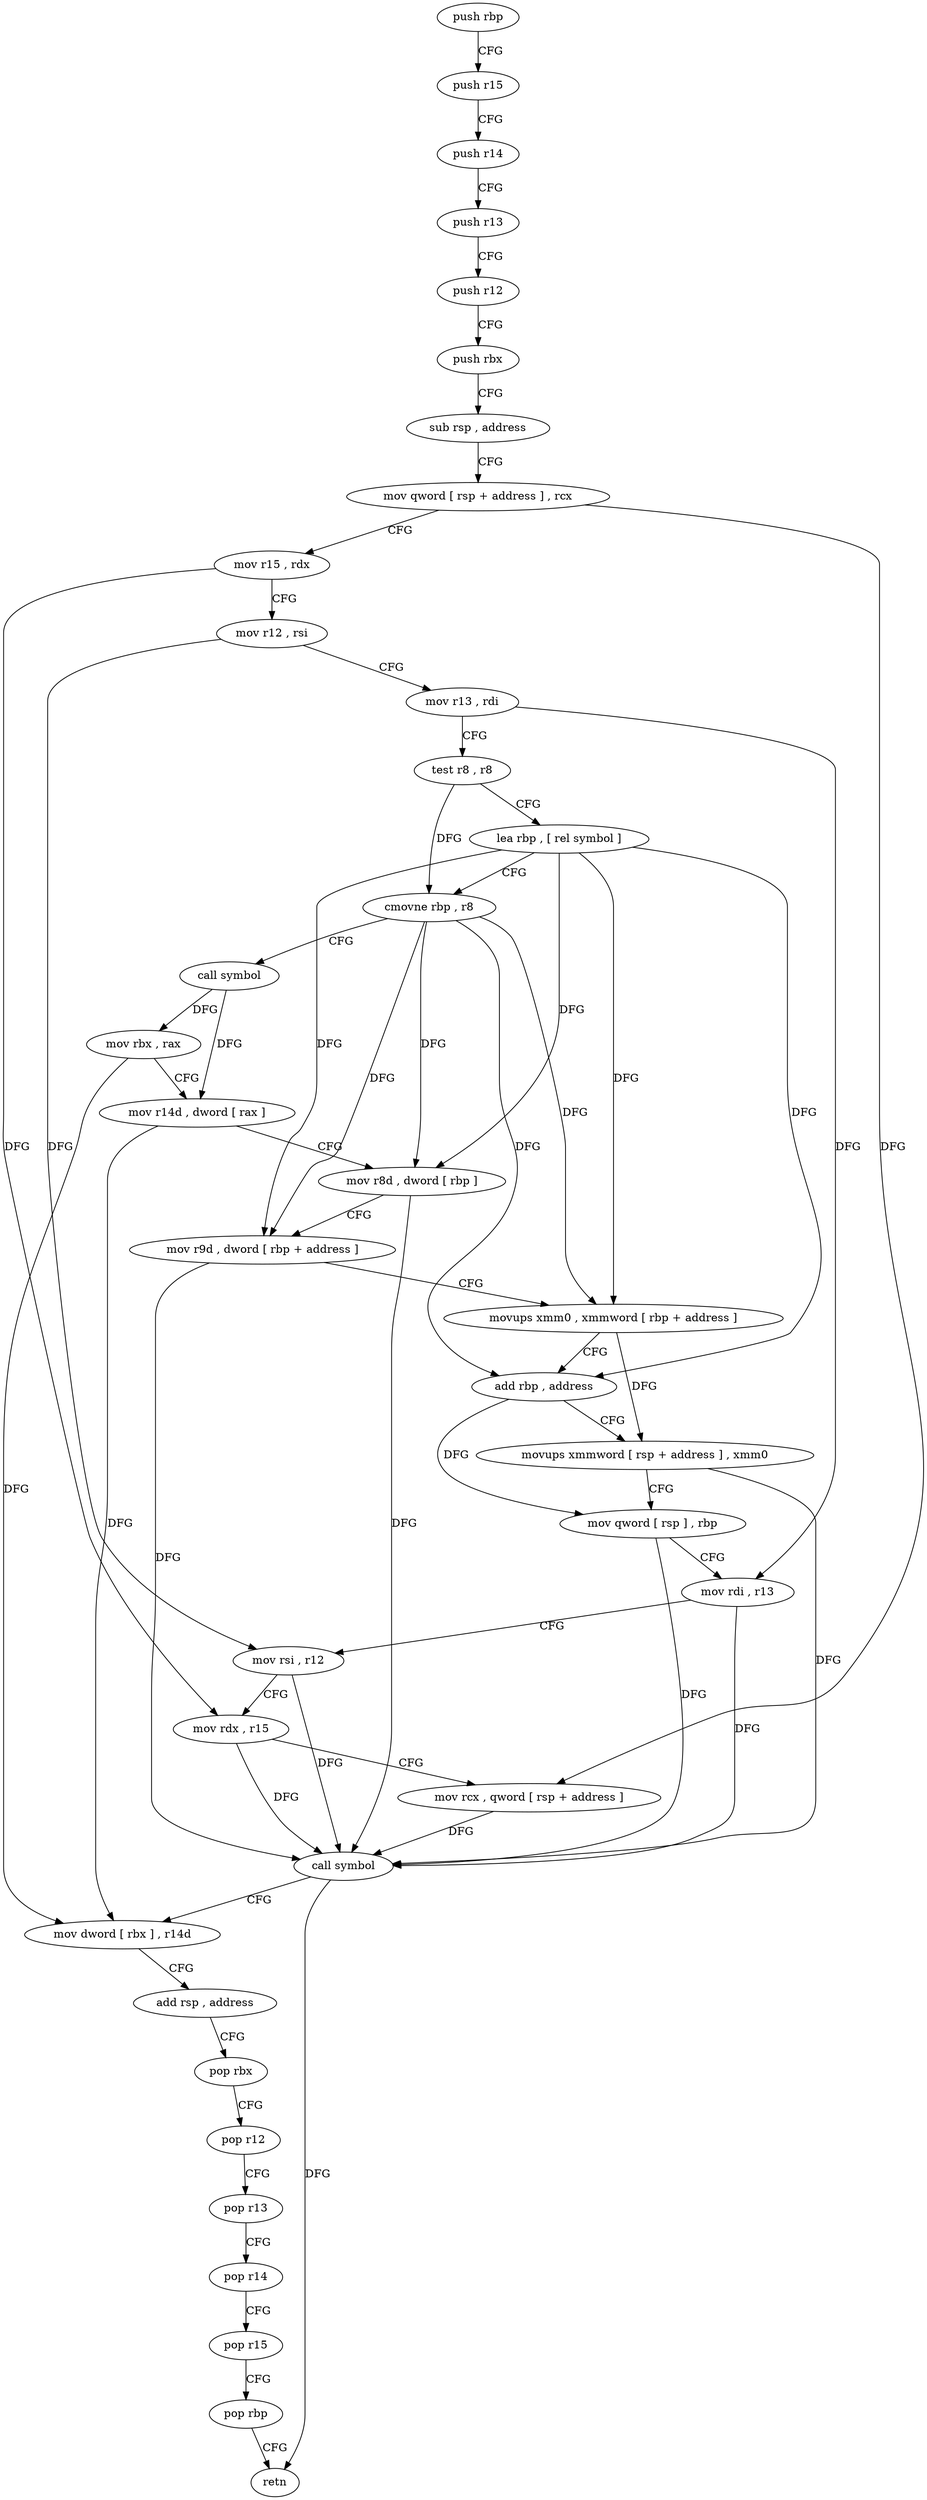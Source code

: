 digraph "func" {
"4222672" [label = "push rbp" ]
"4222673" [label = "push r15" ]
"4222675" [label = "push r14" ]
"4222677" [label = "push r13" ]
"4222679" [label = "push r12" ]
"4222681" [label = "push rbx" ]
"4222682" [label = "sub rsp , address" ]
"4222686" [label = "mov qword [ rsp + address ] , rcx" ]
"4222691" [label = "mov r15 , rdx" ]
"4222694" [label = "mov r12 , rsi" ]
"4222697" [label = "mov r13 , rdi" ]
"4222700" [label = "test r8 , r8" ]
"4222703" [label = "lea rbp , [ rel symbol ]" ]
"4222710" [label = "cmovne rbp , r8" ]
"4222714" [label = "call symbol" ]
"4222719" [label = "mov rbx , rax" ]
"4222722" [label = "mov r14d , dword [ rax ]" ]
"4222725" [label = "mov r8d , dword [ rbp ]" ]
"4222729" [label = "mov r9d , dword [ rbp + address ]" ]
"4222733" [label = "movups xmm0 , xmmword [ rbp + address ]" ]
"4222737" [label = "add rbp , address" ]
"4222741" [label = "movups xmmword [ rsp + address ] , xmm0" ]
"4222746" [label = "mov qword [ rsp ] , rbp" ]
"4222750" [label = "mov rdi , r13" ]
"4222753" [label = "mov rsi , r12" ]
"4222756" [label = "mov rdx , r15" ]
"4222759" [label = "mov rcx , qword [ rsp + address ]" ]
"4222764" [label = "call symbol" ]
"4222769" [label = "mov dword [ rbx ] , r14d" ]
"4222772" [label = "add rsp , address" ]
"4222776" [label = "pop rbx" ]
"4222777" [label = "pop r12" ]
"4222779" [label = "pop r13" ]
"4222781" [label = "pop r14" ]
"4222783" [label = "pop r15" ]
"4222785" [label = "pop rbp" ]
"4222786" [label = "retn" ]
"4222672" -> "4222673" [ label = "CFG" ]
"4222673" -> "4222675" [ label = "CFG" ]
"4222675" -> "4222677" [ label = "CFG" ]
"4222677" -> "4222679" [ label = "CFG" ]
"4222679" -> "4222681" [ label = "CFG" ]
"4222681" -> "4222682" [ label = "CFG" ]
"4222682" -> "4222686" [ label = "CFG" ]
"4222686" -> "4222691" [ label = "CFG" ]
"4222686" -> "4222759" [ label = "DFG" ]
"4222691" -> "4222694" [ label = "CFG" ]
"4222691" -> "4222756" [ label = "DFG" ]
"4222694" -> "4222697" [ label = "CFG" ]
"4222694" -> "4222753" [ label = "DFG" ]
"4222697" -> "4222700" [ label = "CFG" ]
"4222697" -> "4222750" [ label = "DFG" ]
"4222700" -> "4222703" [ label = "CFG" ]
"4222700" -> "4222710" [ label = "DFG" ]
"4222703" -> "4222710" [ label = "CFG" ]
"4222703" -> "4222725" [ label = "DFG" ]
"4222703" -> "4222729" [ label = "DFG" ]
"4222703" -> "4222733" [ label = "DFG" ]
"4222703" -> "4222737" [ label = "DFG" ]
"4222710" -> "4222714" [ label = "CFG" ]
"4222710" -> "4222725" [ label = "DFG" ]
"4222710" -> "4222729" [ label = "DFG" ]
"4222710" -> "4222733" [ label = "DFG" ]
"4222710" -> "4222737" [ label = "DFG" ]
"4222714" -> "4222719" [ label = "DFG" ]
"4222714" -> "4222722" [ label = "DFG" ]
"4222719" -> "4222722" [ label = "CFG" ]
"4222719" -> "4222769" [ label = "DFG" ]
"4222722" -> "4222725" [ label = "CFG" ]
"4222722" -> "4222769" [ label = "DFG" ]
"4222725" -> "4222729" [ label = "CFG" ]
"4222725" -> "4222764" [ label = "DFG" ]
"4222729" -> "4222733" [ label = "CFG" ]
"4222729" -> "4222764" [ label = "DFG" ]
"4222733" -> "4222737" [ label = "CFG" ]
"4222733" -> "4222741" [ label = "DFG" ]
"4222737" -> "4222741" [ label = "CFG" ]
"4222737" -> "4222746" [ label = "DFG" ]
"4222741" -> "4222746" [ label = "CFG" ]
"4222741" -> "4222764" [ label = "DFG" ]
"4222746" -> "4222750" [ label = "CFG" ]
"4222746" -> "4222764" [ label = "DFG" ]
"4222750" -> "4222753" [ label = "CFG" ]
"4222750" -> "4222764" [ label = "DFG" ]
"4222753" -> "4222756" [ label = "CFG" ]
"4222753" -> "4222764" [ label = "DFG" ]
"4222756" -> "4222759" [ label = "CFG" ]
"4222756" -> "4222764" [ label = "DFG" ]
"4222759" -> "4222764" [ label = "DFG" ]
"4222764" -> "4222769" [ label = "CFG" ]
"4222764" -> "4222786" [ label = "DFG" ]
"4222769" -> "4222772" [ label = "CFG" ]
"4222772" -> "4222776" [ label = "CFG" ]
"4222776" -> "4222777" [ label = "CFG" ]
"4222777" -> "4222779" [ label = "CFG" ]
"4222779" -> "4222781" [ label = "CFG" ]
"4222781" -> "4222783" [ label = "CFG" ]
"4222783" -> "4222785" [ label = "CFG" ]
"4222785" -> "4222786" [ label = "CFG" ]
}
